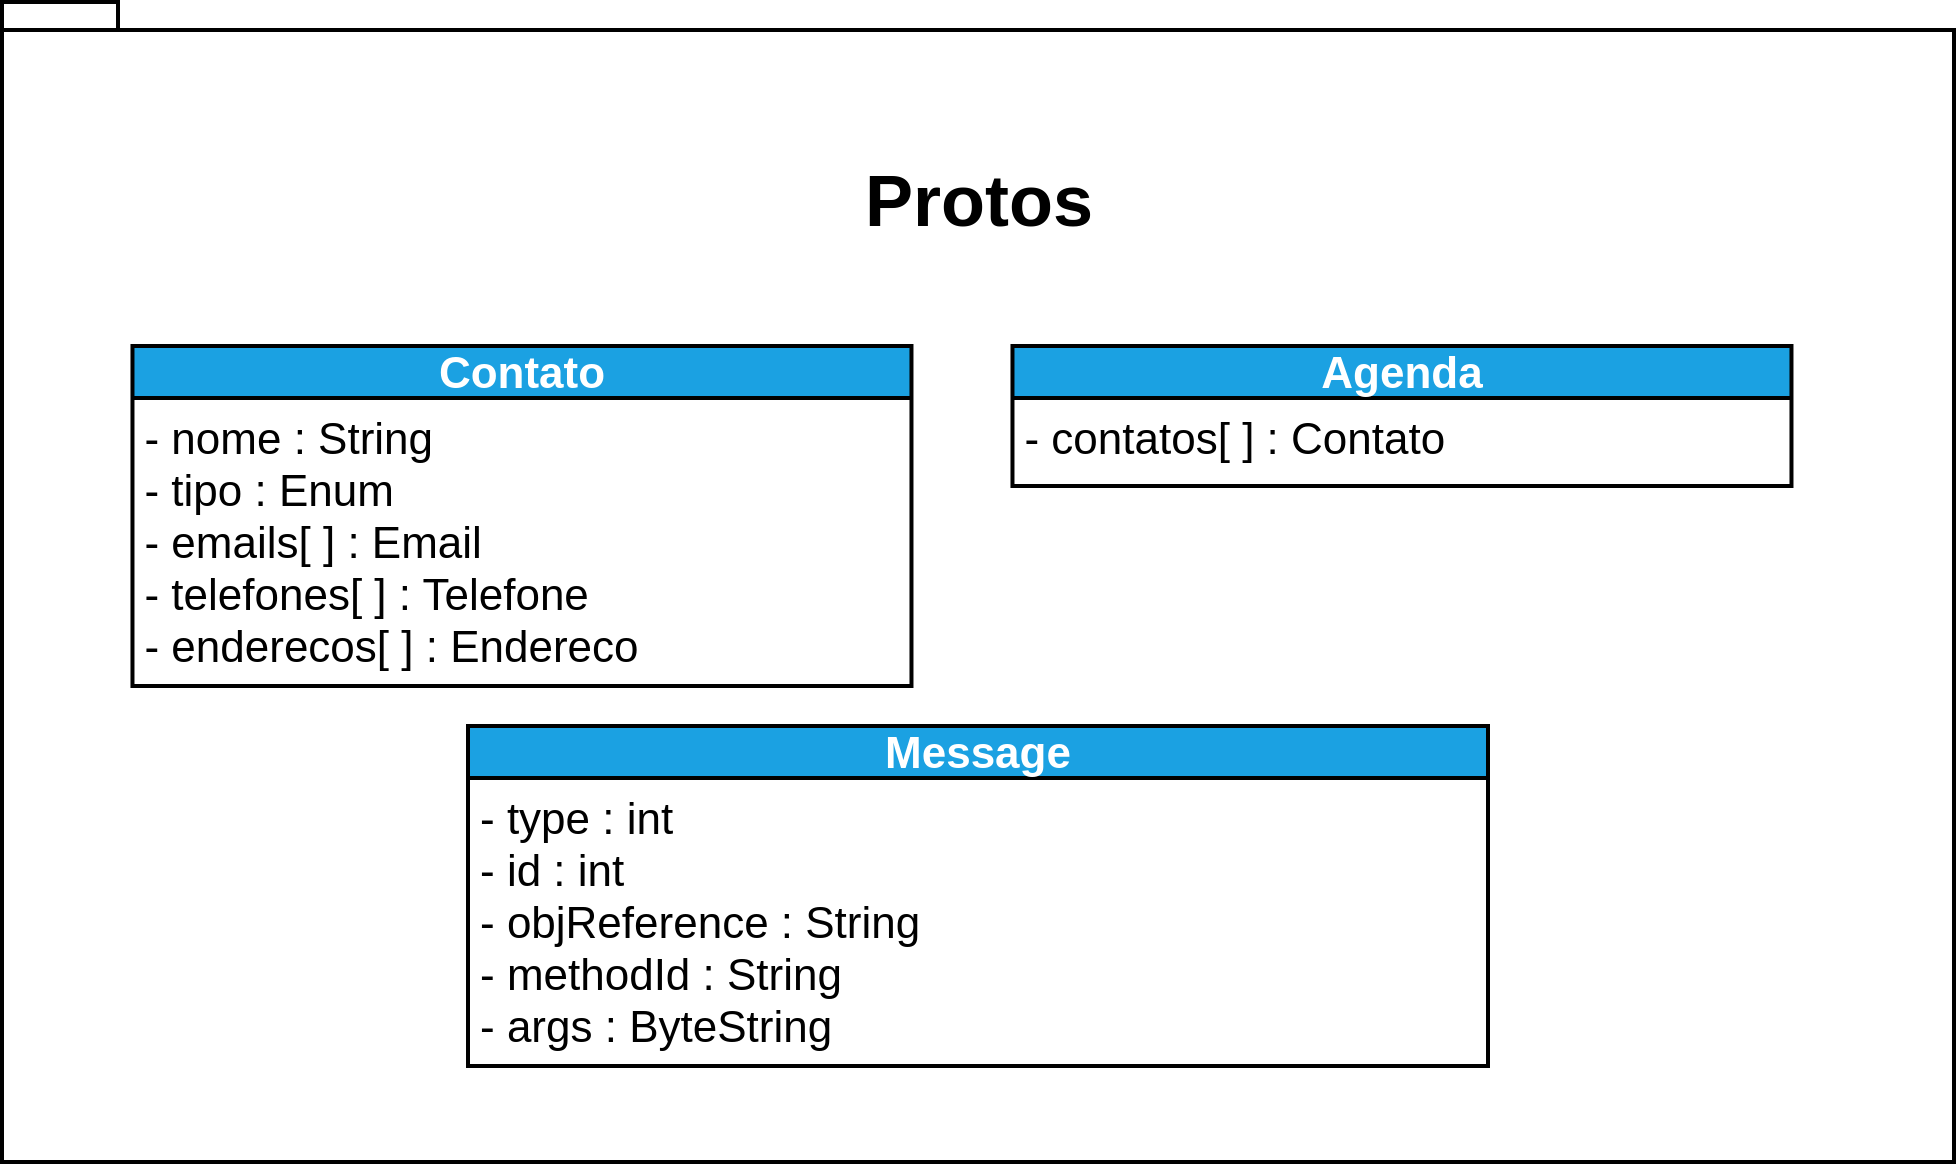 <mxfile>
    <diagram id="CSLDY5jSYY38JrGB3NhZ" name="Página-1">
        <mxGraphModel dx="-178" dy="-539" grid="1" gridSize="10" guides="1" tooltips="1" connect="1" arrows="1" fold="1" page="1" pageScale="1" pageWidth="827" pageHeight="1169" math="0" shadow="0">
            <root>
                <mxCell id="0"/>
                <mxCell id="1" parent="0"/>
                <mxCell id="2" value="&lt;p style=&quot;line-height: 2.6 ; font-size: 36px&quot;&gt;Protos&lt;/p&gt;" style="shape=folder;fontStyle=1;spacingTop=10;tabWidth=40;tabHeight=14;tabPosition=left;html=1;verticalAlign=top;strokeWidth=2;" parent="1" vertex="1">
                    <mxGeometry x="1016" y="1778" width="976" height="580" as="geometry"/>
                </mxCell>
                <mxCell id="3" value="Contato" style="swimlane;fontStyle=1;align=center;verticalAlign=bottom;childLayout=stackLayout;horizontal=1;startSize=26;horizontalStack=0;resizeParent=1;resizeParentMax=0;resizeLast=0;collapsible=1;marginBottom=0;fontSize=22;strokeColor=#000000;strokeWidth=2;fillColor=#1ba1e2;fontColor=#ffffff;" parent="1" vertex="1">
                    <mxGeometry x="1081.24" y="1950" width="389.5" height="170" as="geometry"/>
                </mxCell>
                <mxCell id="4" value="- nome : String&#10;- tipo : Enum&#10;- emails[ ] : Email&#10;- telefones[ ] : Telefone&#10;- enderecos[ ] : Endereco" style="text;strokeColor=none;fillColor=none;align=left;verticalAlign=top;spacingLeft=4;spacingRight=4;overflow=hidden;rotatable=0;points=[[0,0.5],[1,0.5]];portConstraint=eastwest;fontSize=22;strokeWidth=2;" parent="3" vertex="1">
                    <mxGeometry y="26" width="389.5" height="144" as="geometry"/>
                </mxCell>
                <mxCell id="5" value="Agenda" style="swimlane;fontStyle=1;align=center;verticalAlign=bottom;childLayout=stackLayout;horizontal=1;startSize=26;horizontalStack=0;resizeParent=1;resizeParentMax=0;resizeLast=0;collapsible=1;marginBottom=0;fontSize=22;strokeColor=#000000;strokeWidth=2;fillColor=#1ba1e2;fontColor=#ffffff;" parent="1" vertex="1">
                    <mxGeometry x="1521.24" y="1950" width="389.5" height="70" as="geometry"/>
                </mxCell>
                <mxCell id="6" value="- contatos[ ] : Contato" style="text;strokeColor=none;fillColor=none;align=left;verticalAlign=top;spacingLeft=4;spacingRight=4;overflow=hidden;rotatable=0;points=[[0,0.5],[1,0.5]];portConstraint=eastwest;fontSize=22;strokeWidth=2;" parent="5" vertex="1">
                    <mxGeometry y="26" width="389.5" height="44" as="geometry"/>
                </mxCell>
                <mxCell id="7" value="Message" style="swimlane;fontStyle=1;align=center;verticalAlign=bottom;childLayout=stackLayout;horizontal=1;startSize=26;horizontalStack=0;resizeParent=1;resizeParentMax=0;resizeLast=0;collapsible=1;marginBottom=0;fontSize=22;strokeColor=#000000;strokeWidth=2;fillColor=#1ba1e2;fontColor=#ffffff;" parent="1" vertex="1">
                    <mxGeometry x="1249" y="2140" width="510" height="170" as="geometry"/>
                </mxCell>
                <mxCell id="8" value="- type : int&#10;- id : int&#10;- objReference : String&#10;- methodId : String&#10;- args : ByteString" style="text;strokeColor=none;fillColor=none;align=left;verticalAlign=top;spacingLeft=4;spacingRight=4;overflow=hidden;rotatable=0;points=[[0,0.5],[1,0.5]];portConstraint=eastwest;fontSize=22;strokeWidth=2;" parent="7" vertex="1">
                    <mxGeometry y="26" width="510" height="144" as="geometry"/>
                </mxCell>
            </root>
        </mxGraphModel>
    </diagram>
</mxfile>